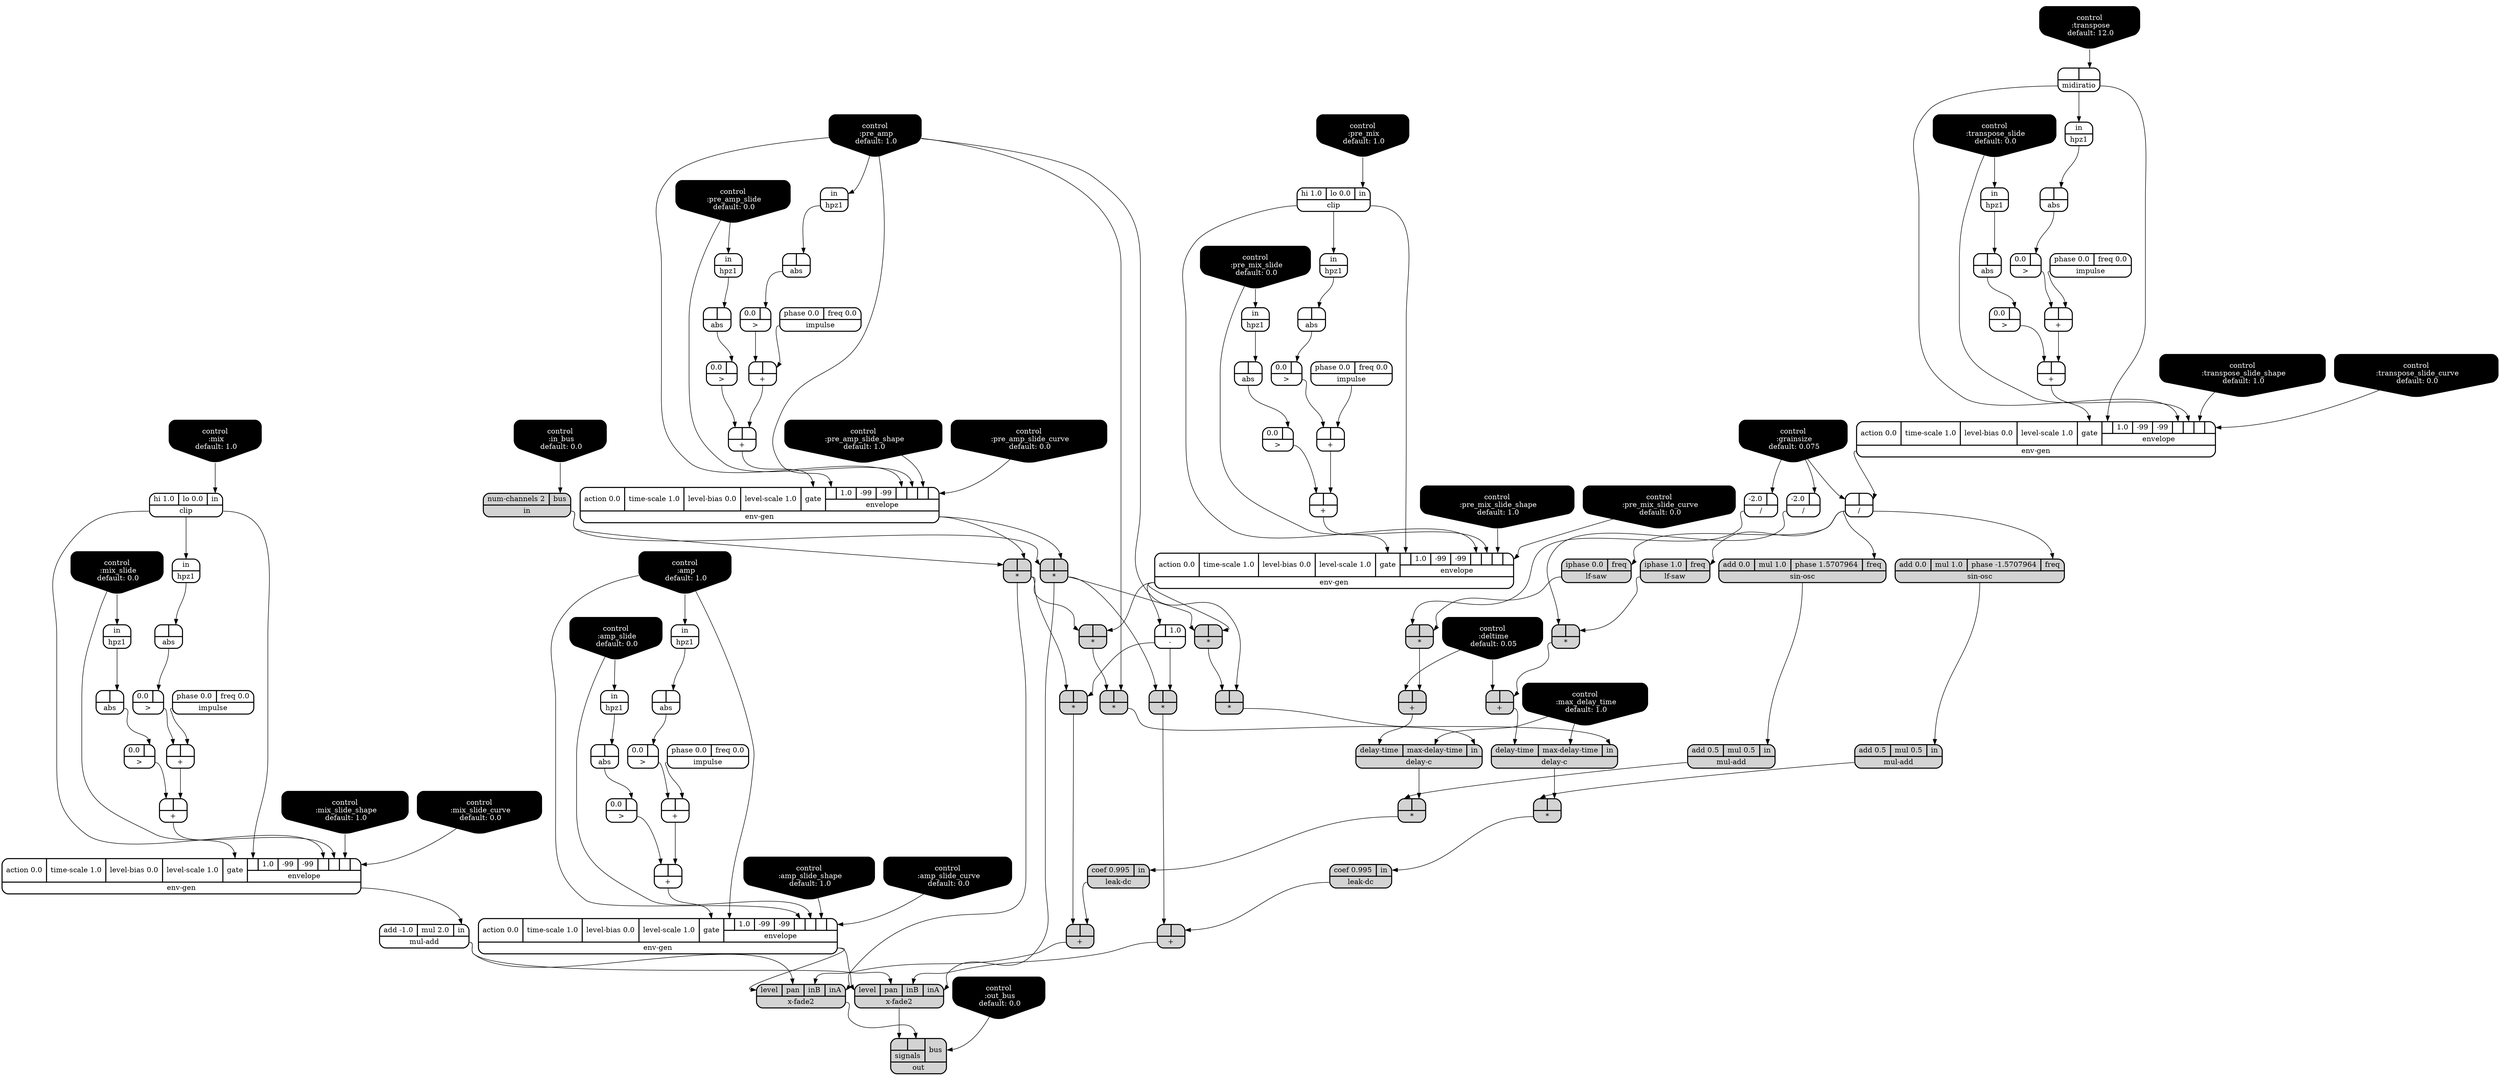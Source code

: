 digraph synthdef {
61 [label = "{{ <b> |<a> } |<__UG_NAME__>* }" style="filled, bold, rounded"  shape=record rankdir=LR];
73 [label = "{{ <b> |<a> } |<__UG_NAME__>* }" style="filled, bold, rounded"  shape=record rankdir=LR];
74 [label = "{{ <b> |<a> } |<__UG_NAME__>* }" style="filled, bold, rounded"  shape=record rankdir=LR];
77 [label = "{{ <b> |<a> } |<__UG_NAME__>* }" style="filled, bold, rounded"  shape=record rankdir=LR];
81 [label = "{{ <b> |<a> } |<__UG_NAME__>* }" style="filled, bold, rounded"  shape=record rankdir=LR];
84 [label = "{{ <b> |<a> } |<__UG_NAME__>* }" style="filled, bold, rounded"  shape=record rankdir=LR];
97 [label = "{{ <b> |<a> } |<__UG_NAME__>* }" style="filled, bold, rounded"  shape=record rankdir=LR];
98 [label = "{{ <b> |<a> } |<__UG_NAME__>* }" style="filled, bold, rounded"  shape=record rankdir=LR];
99 [label = "{{ <b> |<a> } |<__UG_NAME__>* }" style="filled, bold, rounded"  shape=record rankdir=LR];
102 [label = "{{ <b> |<a> } |<__UG_NAME__>* }" style="filled, bold, rounded"  shape=record rankdir=LR];
107 [label = "{{ <b> |<a> } |<__UG_NAME__>* }" style="filled, bold, rounded"  shape=record rankdir=LR];
109 [label = "{{ <b> |<a> } |<__UG_NAME__>* }" style="filled, bold, rounded"  shape=record rankdir=LR];
31 [label = "{{ <b> |<a> } |<__UG_NAME__>+ }" style="bold, rounded" shape=record rankdir=LR];
35 [label = "{{ <b> |<a> } |<__UG_NAME__>+ }" style="bold, rounded" shape=record rankdir=LR];
44 [label = "{{ <b> |<a> } |<__UG_NAME__>+ }" style="bold, rounded" shape=record rankdir=LR];
48 [label = "{{ <b> |<a> } |<__UG_NAME__>+ }" style="bold, rounded" shape=record rankdir=LR];
54 [label = "{{ <b> |<a> } |<__UG_NAME__>+ }" style="bold, rounded" shape=record rankdir=LR];
58 [label = "{{ <b> |<a> } |<__UG_NAME__>+ }" style="bold, rounded" shape=record rankdir=LR];
67 [label = "{{ <b> |<a> } |<__UG_NAME__>+ }" style="bold, rounded" shape=record rankdir=LR];
71 [label = "{{ <b> |<a> } |<__UG_NAME__>+ }" style="bold, rounded" shape=record rankdir=LR];
78 [label = "{{ <b> |<a> } |<__UG_NAME__>+ }" style="filled, bold, rounded"  shape=record rankdir=LR];
85 [label = "{{ <b> |<a> } |<__UG_NAME__>+ }" style="filled, bold, rounded"  shape=record rankdir=LR];
90 [label = "{{ <b> |<a> } |<__UG_NAME__>+ }" style="bold, rounded" shape=record rankdir=LR];
94 [label = "{{ <b> |<a> } |<__UG_NAME__>+ }" style="bold, rounded" shape=record rankdir=LR];
103 [label = "{{ <b> |<a> } |<__UG_NAME__>+ }" style="filled, bold, rounded"  shape=record rankdir=LR];
110 [label = "{{ <b> |<a> } |<__UG_NAME__>+ }" style="filled, bold, rounded"  shape=record rankdir=LR];
83 [label = "{{ <b> |<a> 1.0} |<__UG_NAME__>- }" style="bold, rounded" shape=record rankdir=LR];
37 [label = "{{ <b> |<a> } |<__UG_NAME__>/ }" style="bold, rounded" shape=record rankdir=LR];
76 [label = "{{ <b> -2.0|<a> } |<__UG_NAME__>/ }" style="bold, rounded" shape=record rankdir=LR];
101 [label = "{{ <b> -2.0|<a> } |<__UG_NAME__>/ }" style="bold, rounded" shape=record rankdir=LR];
30 [label = "{{ <b> 0.0|<a> } |<__UG_NAME__>\> }" style="bold, rounded" shape=record rankdir=LR];
34 [label = "{{ <b> 0.0|<a> } |<__UG_NAME__>\> }" style="bold, rounded" shape=record rankdir=LR];
43 [label = "{{ <b> 0.0|<a> } |<__UG_NAME__>\> }" style="bold, rounded" shape=record rankdir=LR];
47 [label = "{{ <b> 0.0|<a> } |<__UG_NAME__>\> }" style="bold, rounded" shape=record rankdir=LR];
53 [label = "{{ <b> 0.0|<a> } |<__UG_NAME__>\> }" style="bold, rounded" shape=record rankdir=LR];
57 [label = "{{ <b> 0.0|<a> } |<__UG_NAME__>\> }" style="bold, rounded" shape=record rankdir=LR];
66 [label = "{{ <b> 0.0|<a> } |<__UG_NAME__>\> }" style="bold, rounded" shape=record rankdir=LR];
70 [label = "{{ <b> 0.0|<a> } |<__UG_NAME__>\> }" style="bold, rounded" shape=record rankdir=LR];
89 [label = "{{ <b> 0.0|<a> } |<__UG_NAME__>\> }" style="bold, rounded" shape=record rankdir=LR];
93 [label = "{{ <b> 0.0|<a> } |<__UG_NAME__>\> }" style="bold, rounded" shape=record rankdir=LR];
29 [label = "{{ <b> |<a> } |<__UG_NAME__>abs }" style="bold, rounded" shape=record rankdir=LR];
33 [label = "{{ <b> |<a> } |<__UG_NAME__>abs }" style="bold, rounded" shape=record rankdir=LR];
42 [label = "{{ <b> |<a> } |<__UG_NAME__>abs }" style="bold, rounded" shape=record rankdir=LR];
46 [label = "{{ <b> |<a> } |<__UG_NAME__>abs }" style="bold, rounded" shape=record rankdir=LR];
52 [label = "{{ <b> |<a> } |<__UG_NAME__>abs }" style="bold, rounded" shape=record rankdir=LR];
56 [label = "{{ <b> |<a> } |<__UG_NAME__>abs }" style="bold, rounded" shape=record rankdir=LR];
65 [label = "{{ <b> |<a> } |<__UG_NAME__>abs }" style="bold, rounded" shape=record rankdir=LR];
69 [label = "{{ <b> |<a> } |<__UG_NAME__>abs }" style="bold, rounded" shape=record rankdir=LR];
88 [label = "{{ <b> |<a> } |<__UG_NAME__>abs }" style="bold, rounded" shape=record rankdir=LR];
92 [label = "{{ <b> |<a> } |<__UG_NAME__>abs }" style="bold, rounded" shape=record rankdir=LR];
40 [label = "{{ <hi> hi 1.0|<lo> lo 0.0|<in> in} |<__UG_NAME__>clip }" style="bold, rounded" shape=record rankdir=LR];
63 [label = "{{ <hi> hi 1.0|<lo> lo 0.0|<in> in} |<__UG_NAME__>clip }" style="bold, rounded" shape=record rankdir=LR];
0 [label = "control
 :transpose
 default: 12.0" shape=invhouse style="rounded, filled, bold" fillcolor=black fontcolor=white ]; 
1 [label = "control
 :transpose_slide
 default: 0.0" shape=invhouse style="rounded, filled, bold" fillcolor=black fontcolor=white ]; 
2 [label = "control
 :transpose_slide_shape
 default: 1.0" shape=invhouse style="rounded, filled, bold" fillcolor=black fontcolor=white ]; 
3 [label = "control
 :transpose_slide_curve
 default: 0.0" shape=invhouse style="rounded, filled, bold" fillcolor=black fontcolor=white ]; 
4 [label = "control
 :deltime
 default: 0.05" shape=invhouse style="rounded, filled, bold" fillcolor=black fontcolor=white ]; 
5 [label = "control
 :max_delay_time
 default: 1.0" shape=invhouse style="rounded, filled, bold" fillcolor=black fontcolor=white ]; 
6 [label = "control
 :grainsize
 default: 0.075" shape=invhouse style="rounded, filled, bold" fillcolor=black fontcolor=white ]; 
7 [label = "control
 :pre_amp
 default: 1.0" shape=invhouse style="rounded, filled, bold" fillcolor=black fontcolor=white ]; 
8 [label = "control
 :pre_amp_slide
 default: 0.0" shape=invhouse style="rounded, filled, bold" fillcolor=black fontcolor=white ]; 
9 [label = "control
 :pre_amp_slide_shape
 default: 1.0" shape=invhouse style="rounded, filled, bold" fillcolor=black fontcolor=white ]; 
10 [label = "control
 :pre_amp_slide_curve
 default: 0.0" shape=invhouse style="rounded, filled, bold" fillcolor=black fontcolor=white ]; 
11 [label = "control
 :amp
 default: 1.0" shape=invhouse style="rounded, filled, bold" fillcolor=black fontcolor=white ]; 
12 [label = "control
 :amp_slide
 default: 0.0" shape=invhouse style="rounded, filled, bold" fillcolor=black fontcolor=white ]; 
13 [label = "control
 :amp_slide_shape
 default: 1.0" shape=invhouse style="rounded, filled, bold" fillcolor=black fontcolor=white ]; 
14 [label = "control
 :amp_slide_curve
 default: 0.0" shape=invhouse style="rounded, filled, bold" fillcolor=black fontcolor=white ]; 
15 [label = "control
 :mix
 default: 1.0" shape=invhouse style="rounded, filled, bold" fillcolor=black fontcolor=white ]; 
16 [label = "control
 :mix_slide
 default: 0.0" shape=invhouse style="rounded, filled, bold" fillcolor=black fontcolor=white ]; 
17 [label = "control
 :mix_slide_shape
 default: 1.0" shape=invhouse style="rounded, filled, bold" fillcolor=black fontcolor=white ]; 
18 [label = "control
 :mix_slide_curve
 default: 0.0" shape=invhouse style="rounded, filled, bold" fillcolor=black fontcolor=white ]; 
19 [label = "control
 :pre_mix
 default: 1.0" shape=invhouse style="rounded, filled, bold" fillcolor=black fontcolor=white ]; 
20 [label = "control
 :pre_mix_slide
 default: 0.0" shape=invhouse style="rounded, filled, bold" fillcolor=black fontcolor=white ]; 
21 [label = "control
 :pre_mix_slide_shape
 default: 1.0" shape=invhouse style="rounded, filled, bold" fillcolor=black fontcolor=white ]; 
22 [label = "control
 :pre_mix_slide_curve
 default: 0.0" shape=invhouse style="rounded, filled, bold" fillcolor=black fontcolor=white ]; 
23 [label = "control
 :in_bus
 default: 0.0" shape=invhouse style="rounded, filled, bold" fillcolor=black fontcolor=white ]; 
24 [label = "control
 :out_bus
 default: 0.0" shape=invhouse style="rounded, filled, bold" fillcolor=black fontcolor=white ]; 
79 [label = "{{ <delay____time> delay-time|<max____delay____time> max-delay-time|<in> in} |<__UG_NAME__>delay-c }" style="filled, bold, rounded"  shape=record rankdir=LR];
104 [label = "{{ <delay____time> delay-time|<max____delay____time> max-delay-time|<in> in} |<__UG_NAME__>delay-c }" style="filled, bold, rounded"  shape=record rankdir=LR];
36 [label = "{{ <action> action 0.0|<time____scale> time-scale 1.0|<level____bias> level-bias 0.0|<level____scale> level-scale 1.0|<gate> gate|{{<envelope___unary____op____u____gen___0>|1.0|-99|-99|<envelope___unary____op____u____gen___4>|<envelope___control___5>|<envelope___control___6>|<envelope___control___7>}|envelope}} |<__UG_NAME__>env-gen }" style="bold, rounded" shape=record rankdir=LR];
49 [label = "{{ <action> action 0.0|<time____scale> time-scale 1.0|<level____bias> level-bias 0.0|<level____scale> level-scale 1.0|<gate> gate|{{<envelope___clip___0>|1.0|-99|-99|<envelope___clip___4>|<envelope___control___5>|<envelope___control___6>|<envelope___control___7>}|envelope}} |<__UG_NAME__>env-gen }" style="bold, rounded" shape=record rankdir=LR];
59 [label = "{{ <action> action 0.0|<time____scale> time-scale 1.0|<level____bias> level-bias 0.0|<level____scale> level-scale 1.0|<gate> gate|{{<envelope___control___0>|1.0|-99|-99|<envelope___control___4>|<envelope___control___5>|<envelope___control___6>|<envelope___control___7>}|envelope}} |<__UG_NAME__>env-gen }" style="bold, rounded" shape=record rankdir=LR];
72 [label = "{{ <action> action 0.0|<time____scale> time-scale 1.0|<level____bias> level-bias 0.0|<level____scale> level-scale 1.0|<gate> gate|{{<envelope___clip___0>|1.0|-99|-99|<envelope___clip___4>|<envelope___control___5>|<envelope___control___6>|<envelope___control___7>}|envelope}} |<__UG_NAME__>env-gen }" style="bold, rounded" shape=record rankdir=LR];
95 [label = "{{ <action> action 0.0|<time____scale> time-scale 1.0|<level____bias> level-bias 0.0|<level____scale> level-scale 1.0|<gate> gate|{{<envelope___control___0>|1.0|-99|-99|<envelope___control___4>|<envelope___control___5>|<envelope___control___6>|<envelope___control___7>}|envelope}} |<__UG_NAME__>env-gen }" style="bold, rounded" shape=record rankdir=LR];
25 [label = "{{ <in> in} |<__UG_NAME__>hpz1 }" style="bold, rounded" shape=record rankdir=LR];
28 [label = "{{ <in> in} |<__UG_NAME__>hpz1 }" style="bold, rounded" shape=record rankdir=LR];
32 [label = "{{ <in> in} |<__UG_NAME__>hpz1 }" style="bold, rounded" shape=record rankdir=LR];
41 [label = "{{ <in> in} |<__UG_NAME__>hpz1 }" style="bold, rounded" shape=record rankdir=LR];
45 [label = "{{ <in> in} |<__UG_NAME__>hpz1 }" style="bold, rounded" shape=record rankdir=LR];
51 [label = "{{ <in> in} |<__UG_NAME__>hpz1 }" style="bold, rounded" shape=record rankdir=LR];
55 [label = "{{ <in> in} |<__UG_NAME__>hpz1 }" style="bold, rounded" shape=record rankdir=LR];
64 [label = "{{ <in> in} |<__UG_NAME__>hpz1 }" style="bold, rounded" shape=record rankdir=LR];
68 [label = "{{ <in> in} |<__UG_NAME__>hpz1 }" style="bold, rounded" shape=record rankdir=LR];
91 [label = "{{ <in> in} |<__UG_NAME__>hpz1 }" style="bold, rounded" shape=record rankdir=LR];
26 [label = "{{ <phase> phase 0.0|<freq> freq 0.0} |<__UG_NAME__>impulse }" style="bold, rounded" shape=record rankdir=LR];
39 [label = "{{ <phase> phase 0.0|<freq> freq 0.0} |<__UG_NAME__>impulse }" style="bold, rounded" shape=record rankdir=LR];
50 [label = "{{ <phase> phase 0.0|<freq> freq 0.0} |<__UG_NAME__>impulse }" style="bold, rounded" shape=record rankdir=LR];
62 [label = "{{ <phase> phase 0.0|<freq> freq 0.0} |<__UG_NAME__>impulse }" style="bold, rounded" shape=record rankdir=LR];
87 [label = "{{ <phase> phase 0.0|<freq> freq 0.0} |<__UG_NAME__>impulse }" style="bold, rounded" shape=record rankdir=LR];
60 [label = "{{ <num____channels> num-channels 2|<bus> bus} |<__UG_NAME__>in }" style="filled, bold, rounded"  shape=record rankdir=LR];
82 [label = "{{ <coef> coef 0.995|<in> in} |<__UG_NAME__>leak-dc }" style="filled, bold, rounded"  shape=record rankdir=LR];
108 [label = "{{ <coef> coef 0.995|<in> in} |<__UG_NAME__>leak-dc }" style="filled, bold, rounded"  shape=record rankdir=LR];
75 [label = "{{ <iphase> iphase 0.0|<freq> freq} |<__UG_NAME__>lf-saw }" style="filled, bold, rounded"  shape=record rankdir=LR];
100 [label = "{{ <iphase> iphase 1.0|<freq> freq} |<__UG_NAME__>lf-saw }" style="filled, bold, rounded"  shape=record rankdir=LR];
27 [label = "{{ <b> |<a> } |<__UG_NAME__>midiratio }" style="bold, rounded" shape=record rankdir=LR];
80 [label = "{{ <add> add 0.5|<mul> mul 0.5|<in> in} |<__UG_NAME__>mul-add }" style="filled, bold, rounded"  shape=record rankdir=LR];
86 [label = "{{ <add> add -1.0|<mul> mul 2.0|<in> in} |<__UG_NAME__>mul-add }" style="bold, rounded" shape=record rankdir=LR];
106 [label = "{{ <add> add 0.5|<mul> mul 0.5|<in> in} |<__UG_NAME__>mul-add }" style="filled, bold, rounded"  shape=record rankdir=LR];
112 [label = "{{ {{<signals___x____fade2___0>|<signals___x____fade2___1>}|signals}|<bus> bus} |<__UG_NAME__>out }" style="filled, bold, rounded"  shape=record rankdir=LR];
38 [label = "{{ <add> add 0.0|<mul> mul 1.0|<phase> phase 1.5707964|<freq> freq} |<__UG_NAME__>sin-osc }" style="filled, bold, rounded"  shape=record rankdir=LR];
105 [label = "{{ <add> add 0.0|<mul> mul 1.0|<phase> phase -1.5707964|<freq> freq} |<__UG_NAME__>sin-osc }" style="filled, bold, rounded"  shape=record rankdir=LR];
96 [label = "{{ <level> level|<pan> pan|<inb> inB|<ina> inA} |<__UG_NAME__>x-fade2 }" style="filled, bold, rounded"  shape=record rankdir=LR];
111 [label = "{{ <level> level|<pan> pan|<inb> inB|<ina> inA} |<__UG_NAME__>x-fade2 }" style="filled, bold, rounded"  shape=record rankdir=LR];

59:__UG_NAME__ -> 61:a ;
60:__UG_NAME__ -> 61:b ;
72:__UG_NAME__ -> 73:a ;
61:__UG_NAME__ -> 73:b ;
7:__UG_NAME__ -> 74:a ;
73:__UG_NAME__ -> 74:b ;
75:__UG_NAME__ -> 77:a ;
76:__UG_NAME__ -> 77:b ;
79:__UG_NAME__ -> 81:a ;
80:__UG_NAME__ -> 81:b ;
83:__UG_NAME__ -> 84:a ;
61:__UG_NAME__ -> 84:b ;
59:__UG_NAME__ -> 97:a ;
60:__UG_NAME__ -> 97:b ;
72:__UG_NAME__ -> 98:a ;
97:__UG_NAME__ -> 98:b ;
7:__UG_NAME__ -> 99:a ;
98:__UG_NAME__ -> 99:b ;
100:__UG_NAME__ -> 102:a ;
101:__UG_NAME__ -> 102:b ;
104:__UG_NAME__ -> 107:a ;
106:__UG_NAME__ -> 107:b ;
83:__UG_NAME__ -> 109:a ;
97:__UG_NAME__ -> 109:b ;
26:__UG_NAME__ -> 31:a ;
30:__UG_NAME__ -> 31:b ;
31:__UG_NAME__ -> 35:a ;
34:__UG_NAME__ -> 35:b ;
39:__UG_NAME__ -> 44:a ;
43:__UG_NAME__ -> 44:b ;
44:__UG_NAME__ -> 48:a ;
47:__UG_NAME__ -> 48:b ;
50:__UG_NAME__ -> 54:a ;
53:__UG_NAME__ -> 54:b ;
54:__UG_NAME__ -> 58:a ;
57:__UG_NAME__ -> 58:b ;
62:__UG_NAME__ -> 67:a ;
66:__UG_NAME__ -> 67:b ;
67:__UG_NAME__ -> 71:a ;
70:__UG_NAME__ -> 71:b ;
77:__UG_NAME__ -> 78:a ;
4:__UG_NAME__ -> 78:b ;
82:__UG_NAME__ -> 85:a ;
84:__UG_NAME__ -> 85:b ;
87:__UG_NAME__ -> 90:a ;
89:__UG_NAME__ -> 90:b ;
90:__UG_NAME__ -> 94:a ;
93:__UG_NAME__ -> 94:b ;
102:__UG_NAME__ -> 103:a ;
4:__UG_NAME__ -> 103:b ;
108:__UG_NAME__ -> 110:a ;
109:__UG_NAME__ -> 110:b ;
72:__UG_NAME__ -> 83:b ;
36:__UG_NAME__ -> 37:a ;
6:__UG_NAME__ -> 37:b ;
6:__UG_NAME__ -> 76:a ;
6:__UG_NAME__ -> 101:a ;
29:__UG_NAME__ -> 30:a ;
33:__UG_NAME__ -> 34:a ;
42:__UG_NAME__ -> 43:a ;
46:__UG_NAME__ -> 47:a ;
52:__UG_NAME__ -> 53:a ;
56:__UG_NAME__ -> 57:a ;
65:__UG_NAME__ -> 66:a ;
69:__UG_NAME__ -> 70:a ;
88:__UG_NAME__ -> 89:a ;
92:__UG_NAME__ -> 93:a ;
28:__UG_NAME__ -> 29:a ;
32:__UG_NAME__ -> 33:a ;
41:__UG_NAME__ -> 42:a ;
45:__UG_NAME__ -> 46:a ;
51:__UG_NAME__ -> 52:a ;
55:__UG_NAME__ -> 56:a ;
64:__UG_NAME__ -> 65:a ;
68:__UG_NAME__ -> 69:a ;
25:__UG_NAME__ -> 88:a ;
91:__UG_NAME__ -> 92:a ;
15:__UG_NAME__ -> 40:in ;
19:__UG_NAME__ -> 63:in ;
74:__UG_NAME__ -> 79:in ;
5:__UG_NAME__ -> 79:max____delay____time ;
78:__UG_NAME__ -> 79:delay____time ;
99:__UG_NAME__ -> 104:in ;
5:__UG_NAME__ -> 104:max____delay____time ;
103:__UG_NAME__ -> 104:delay____time ;
27:__UG_NAME__ -> 36:envelope___unary____op____u____gen___0 ;
27:__UG_NAME__ -> 36:envelope___unary____op____u____gen___4 ;
1:__UG_NAME__ -> 36:envelope___control___5 ;
2:__UG_NAME__ -> 36:envelope___control___6 ;
3:__UG_NAME__ -> 36:envelope___control___7 ;
35:__UG_NAME__ -> 36:gate ;
40:__UG_NAME__ -> 49:envelope___clip___0 ;
40:__UG_NAME__ -> 49:envelope___clip___4 ;
16:__UG_NAME__ -> 49:envelope___control___5 ;
17:__UG_NAME__ -> 49:envelope___control___6 ;
18:__UG_NAME__ -> 49:envelope___control___7 ;
48:__UG_NAME__ -> 49:gate ;
7:__UG_NAME__ -> 59:envelope___control___0 ;
7:__UG_NAME__ -> 59:envelope___control___4 ;
8:__UG_NAME__ -> 59:envelope___control___5 ;
9:__UG_NAME__ -> 59:envelope___control___6 ;
10:__UG_NAME__ -> 59:envelope___control___7 ;
58:__UG_NAME__ -> 59:gate ;
63:__UG_NAME__ -> 72:envelope___clip___0 ;
63:__UG_NAME__ -> 72:envelope___clip___4 ;
20:__UG_NAME__ -> 72:envelope___control___5 ;
21:__UG_NAME__ -> 72:envelope___control___6 ;
22:__UG_NAME__ -> 72:envelope___control___7 ;
71:__UG_NAME__ -> 72:gate ;
11:__UG_NAME__ -> 95:envelope___control___0 ;
11:__UG_NAME__ -> 95:envelope___control___4 ;
12:__UG_NAME__ -> 95:envelope___control___5 ;
13:__UG_NAME__ -> 95:envelope___control___6 ;
14:__UG_NAME__ -> 95:envelope___control___7 ;
94:__UG_NAME__ -> 95:gate ;
11:__UG_NAME__ -> 25:in ;
27:__UG_NAME__ -> 28:in ;
1:__UG_NAME__ -> 32:in ;
40:__UG_NAME__ -> 41:in ;
16:__UG_NAME__ -> 45:in ;
7:__UG_NAME__ -> 51:in ;
8:__UG_NAME__ -> 55:in ;
63:__UG_NAME__ -> 64:in ;
20:__UG_NAME__ -> 68:in ;
12:__UG_NAME__ -> 91:in ;
23:__UG_NAME__ -> 60:bus ;
81:__UG_NAME__ -> 82:in ;
107:__UG_NAME__ -> 108:in ;
37:__UG_NAME__ -> 75:freq ;
37:__UG_NAME__ -> 100:freq ;
0:__UG_NAME__ -> 27:a ;
38:__UG_NAME__ -> 80:in ;
49:__UG_NAME__ -> 86:in ;
105:__UG_NAME__ -> 106:in ;
24:__UG_NAME__ -> 112:bus ;
111:__UG_NAME__ -> 112:signals___x____fade2___0 ;
96:__UG_NAME__ -> 112:signals___x____fade2___1 ;
37:__UG_NAME__ -> 38:freq ;
37:__UG_NAME__ -> 105:freq ;
61:__UG_NAME__ -> 96:ina ;
85:__UG_NAME__ -> 96:inb ;
86:__UG_NAME__ -> 96:pan ;
95:__UG_NAME__ -> 96:level ;
97:__UG_NAME__ -> 111:ina ;
110:__UG_NAME__ -> 111:inb ;
86:__UG_NAME__ -> 111:pan ;
95:__UG_NAME__ -> 111:level ;

}